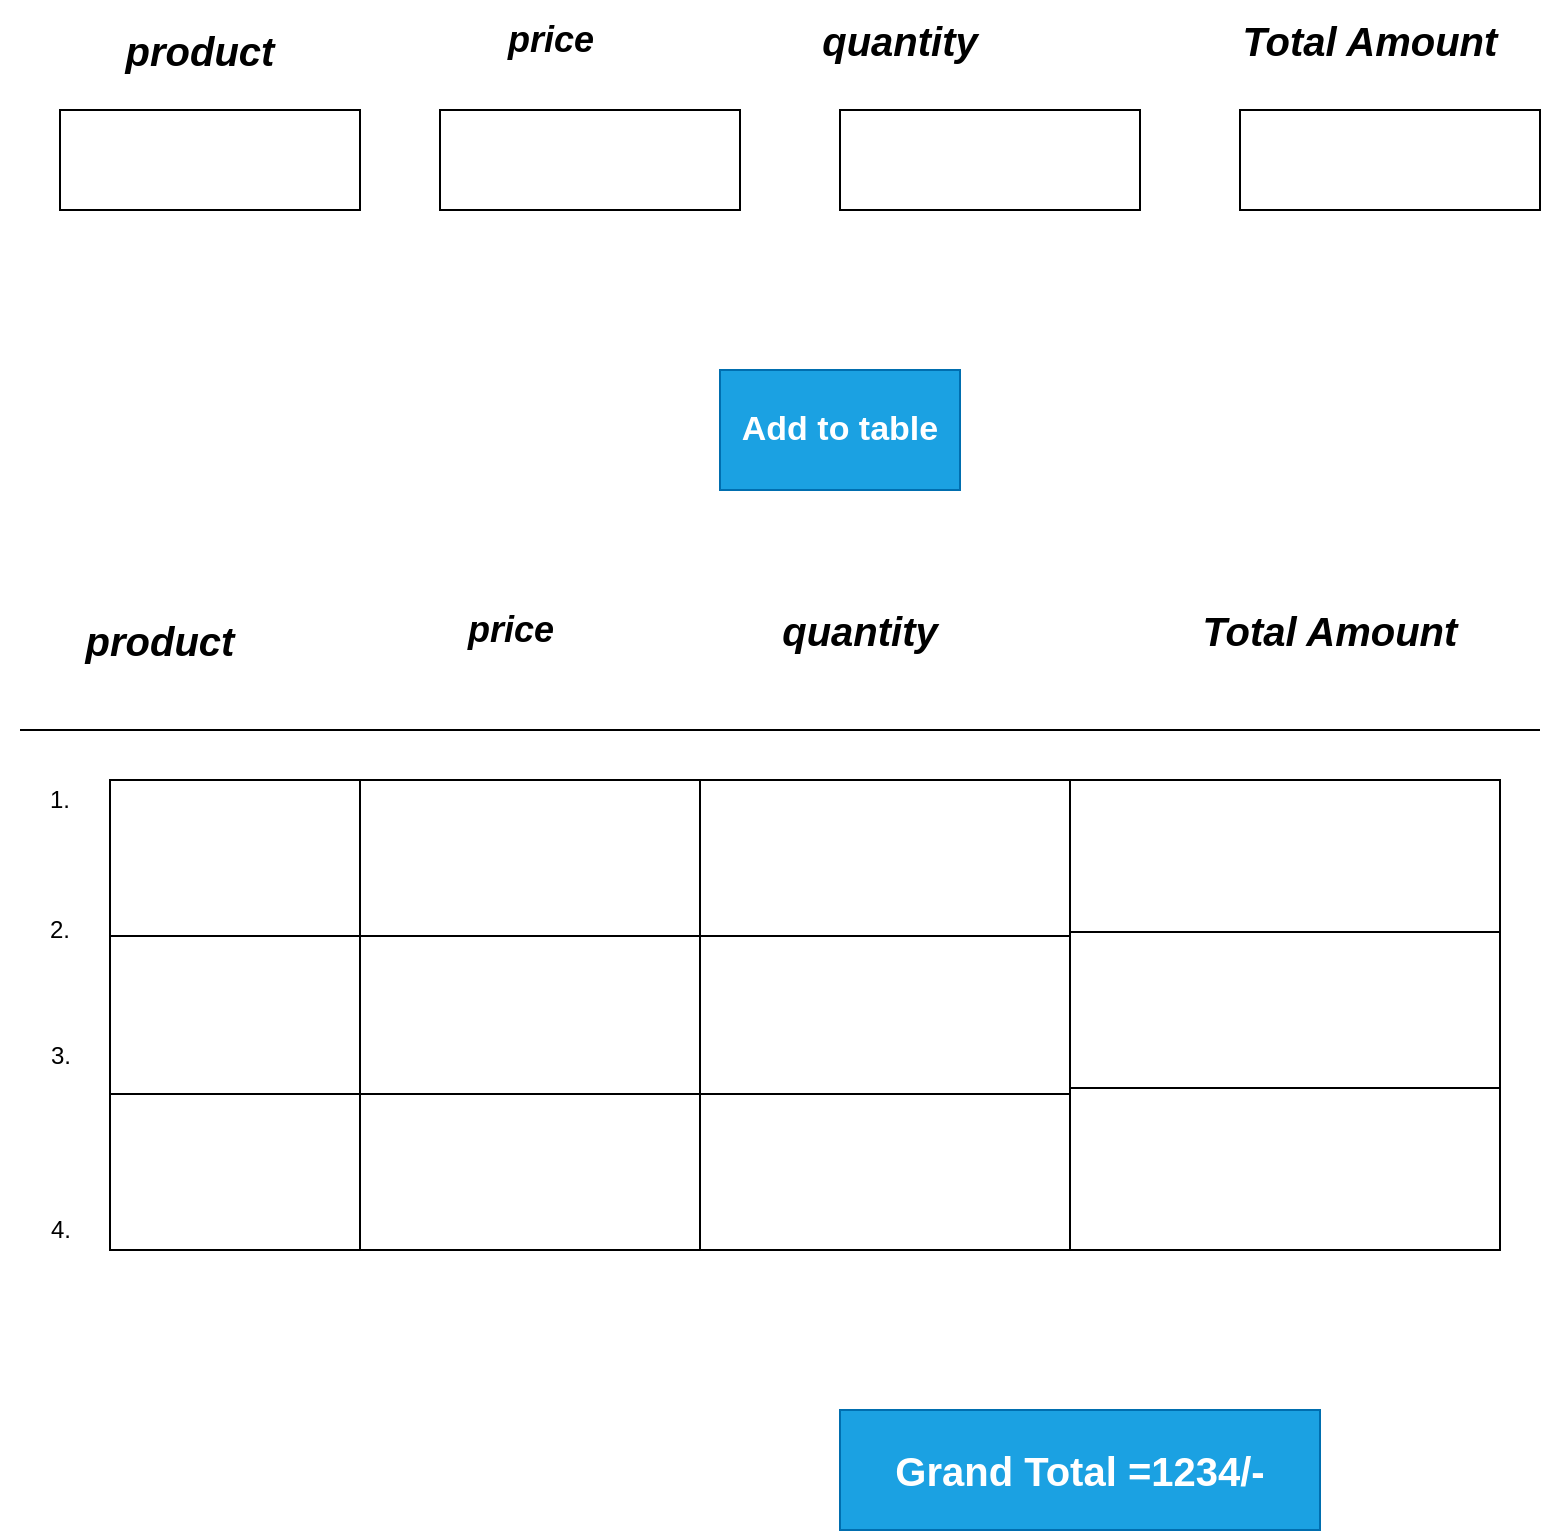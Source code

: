 <mxfile version="27.0.9">
  <diagram name="Page-1" id="cxGQn_AJBZsu-Rfjh0je">
    <mxGraphModel dx="1675" dy="975" grid="1" gridSize="10" guides="1" tooltips="1" connect="1" arrows="1" fold="1" page="1" pageScale="1" pageWidth="850" pageHeight="1100" math="0" shadow="0">
      <root>
        <mxCell id="0" />
        <mxCell id="1" parent="0" />
        <mxCell id="6QOI-_YGZ4mxzyUcx8S3-1" value="" style="rounded=0;whiteSpace=wrap;html=1;" vertex="1" parent="1">
          <mxGeometry x="50" y="110" width="150" height="50" as="geometry" />
        </mxCell>
        <mxCell id="6QOI-_YGZ4mxzyUcx8S3-4" value="" style="rounded=0;whiteSpace=wrap;html=1;" vertex="1" parent="1">
          <mxGeometry x="240" y="110" width="150" height="50" as="geometry" />
        </mxCell>
        <mxCell id="6QOI-_YGZ4mxzyUcx8S3-5" value="" style="rounded=0;whiteSpace=wrap;html=1;" vertex="1" parent="1">
          <mxGeometry x="440" y="110" width="150" height="50" as="geometry" />
        </mxCell>
        <mxCell id="6QOI-_YGZ4mxzyUcx8S3-6" value="" style="rounded=0;whiteSpace=wrap;html=1;" vertex="1" parent="1">
          <mxGeometry x="640" y="110" width="150" height="50" as="geometry" />
        </mxCell>
        <mxCell id="6QOI-_YGZ4mxzyUcx8S3-7" value="&lt;b&gt;&lt;font style=&quot;font-size: 20px;&quot;&gt;&lt;i&gt;product&lt;/i&gt;&lt;/font&gt;&lt;/b&gt;" style="text;html=1;align=center;verticalAlign=middle;whiteSpace=wrap;rounded=0;" vertex="1" parent="1">
          <mxGeometry x="90" y="65" width="60" height="30" as="geometry" />
        </mxCell>
        <mxCell id="6QOI-_YGZ4mxzyUcx8S3-8" value="&lt;b&gt;&lt;font style=&quot;font-size: 18px;&quot;&gt;&lt;i&gt;price&lt;/i&gt;&lt;/font&gt;&lt;/b&gt;" style="text;html=1;align=center;verticalAlign=middle;resizable=0;points=[];autosize=1;strokeColor=none;fillColor=none;" vertex="1" parent="1">
          <mxGeometry x="260" y="55" width="70" height="40" as="geometry" />
        </mxCell>
        <mxCell id="6QOI-_YGZ4mxzyUcx8S3-10" value="&lt;span style=&quot;font-size: 20px;&quot;&gt;&lt;b&gt;&lt;i&gt;quantity&lt;/i&gt;&lt;/b&gt;&lt;/span&gt;" style="text;html=1;align=center;verticalAlign=middle;whiteSpace=wrap;rounded=0;" vertex="1" parent="1">
          <mxGeometry x="440" y="60" width="60" height="30" as="geometry" />
        </mxCell>
        <mxCell id="6QOI-_YGZ4mxzyUcx8S3-14" value="&lt;span style=&quot;font-size: 20px;&quot;&gt;&lt;b&gt;&lt;i&gt;Total Amount&lt;/i&gt;&lt;/b&gt;&lt;/span&gt;" style="text;html=1;align=center;verticalAlign=middle;whiteSpace=wrap;rounded=0;" vertex="1" parent="1">
          <mxGeometry x="640" y="60" width="130" height="30" as="geometry" />
        </mxCell>
        <mxCell id="6QOI-_YGZ4mxzyUcx8S3-16" value="&lt;b&gt;&lt;font style=&quot;font-size: 17px;&quot;&gt;Add to table&lt;/font&gt;&lt;/b&gt;" style="rounded=0;whiteSpace=wrap;html=1;fillColor=#1ba1e2;fontColor=#ffffff;strokeColor=#006EAF;" vertex="1" parent="1">
          <mxGeometry x="380" y="240" width="120" height="60" as="geometry" />
        </mxCell>
        <mxCell id="6QOI-_YGZ4mxzyUcx8S3-19" value="" style="endArrow=none;html=1;rounded=0;" edge="1" parent="1">
          <mxGeometry width="50" height="50" relative="1" as="geometry">
            <mxPoint x="30" y="420" as="sourcePoint" />
            <mxPoint x="790" y="420" as="targetPoint" />
          </mxGeometry>
        </mxCell>
        <mxCell id="6QOI-_YGZ4mxzyUcx8S3-23" value="&lt;b&gt;&lt;font style=&quot;font-size: 20px;&quot;&gt;&lt;i&gt;product&lt;/i&gt;&lt;/font&gt;&lt;/b&gt;" style="text;html=1;align=center;verticalAlign=middle;whiteSpace=wrap;rounded=0;" vertex="1" parent="1">
          <mxGeometry x="70" y="360" width="60" height="30" as="geometry" />
        </mxCell>
        <mxCell id="6QOI-_YGZ4mxzyUcx8S3-24" value="&lt;b&gt;&lt;font style=&quot;font-size: 18px;&quot;&gt;&lt;i&gt;price&lt;/i&gt;&lt;/font&gt;&lt;/b&gt;" style="text;html=1;align=center;verticalAlign=middle;resizable=0;points=[];autosize=1;strokeColor=none;fillColor=none;" vertex="1" parent="1">
          <mxGeometry x="240" y="350" width="70" height="40" as="geometry" />
        </mxCell>
        <mxCell id="6QOI-_YGZ4mxzyUcx8S3-25" value="&lt;span style=&quot;font-size: 20px;&quot;&gt;&lt;b&gt;&lt;i&gt;quantity&lt;/i&gt;&lt;/b&gt;&lt;/span&gt;" style="text;html=1;align=center;verticalAlign=middle;whiteSpace=wrap;rounded=0;" vertex="1" parent="1">
          <mxGeometry x="420" y="355" width="60" height="30" as="geometry" />
        </mxCell>
        <mxCell id="6QOI-_YGZ4mxzyUcx8S3-26" value="&lt;span style=&quot;font-size: 20px;&quot;&gt;&lt;b&gt;&lt;i&gt;Total Amount&lt;/i&gt;&lt;/b&gt;&lt;/span&gt;" style="text;html=1;align=center;verticalAlign=middle;whiteSpace=wrap;rounded=0;" vertex="1" parent="1">
          <mxGeometry x="620" y="355" width="130" height="30" as="geometry" />
        </mxCell>
        <mxCell id="6QOI-_YGZ4mxzyUcx8S3-27" value="1." style="text;html=1;align=center;verticalAlign=middle;whiteSpace=wrap;rounded=0;" vertex="1" parent="1">
          <mxGeometry x="20" y="440" width="60" height="30" as="geometry" />
        </mxCell>
        <mxCell id="6QOI-_YGZ4mxzyUcx8S3-29" value="2." style="text;html=1;align=center;verticalAlign=middle;whiteSpace=wrap;rounded=0;" vertex="1" parent="1">
          <mxGeometry x="20" y="505" width="60" height="30" as="geometry" />
        </mxCell>
        <mxCell id="6QOI-_YGZ4mxzyUcx8S3-30" value="3." style="text;html=1;align=center;verticalAlign=middle;resizable=0;points=[];autosize=1;strokeColor=none;fillColor=none;" vertex="1" parent="1">
          <mxGeometry x="35" y="568" width="30" height="30" as="geometry" />
        </mxCell>
        <mxCell id="6QOI-_YGZ4mxzyUcx8S3-31" value="4." style="text;html=1;align=center;verticalAlign=middle;resizable=0;points=[];autosize=1;strokeColor=none;fillColor=none;" vertex="1" parent="1">
          <mxGeometry x="35" y="655" width="30" height="30" as="geometry" />
        </mxCell>
        <mxCell id="6QOI-_YGZ4mxzyUcx8S3-32" value="&lt;b&gt;&lt;font style=&quot;font-size: 20px;&quot;&gt;Grand Total =1234/-&lt;/font&gt;&lt;/b&gt;" style="rounded=0;whiteSpace=wrap;html=1;fillColor=#1ba1e2;fontColor=#ffffff;strokeColor=#006EAF;" vertex="1" parent="1">
          <mxGeometry x="440" y="760" width="240" height="60" as="geometry" />
        </mxCell>
        <mxCell id="6QOI-_YGZ4mxzyUcx8S3-71" value="" style="shape=table;startSize=0;container=1;collapsible=0;childLayout=tableLayout;fontSize=16;" vertex="1" parent="1">
          <mxGeometry x="210" y="445" width="560" height="235" as="geometry" />
        </mxCell>
        <mxCell id="6QOI-_YGZ4mxzyUcx8S3-72" value="" style="shape=tableRow;horizontal=0;startSize=0;swimlaneHead=0;swimlaneBody=0;strokeColor=inherit;top=0;left=0;bottom=0;right=0;collapsible=0;dropTarget=0;fillColor=none;points=[[0,0.5],[1,0.5]];portConstraint=eastwest;fontSize=16;" vertex="1" parent="6QOI-_YGZ4mxzyUcx8S3-71">
          <mxGeometry width="560" height="76" as="geometry" />
        </mxCell>
        <mxCell id="6QOI-_YGZ4mxzyUcx8S3-73" value="" style="shape=partialRectangle;html=1;whiteSpace=wrap;connectable=0;strokeColor=inherit;overflow=hidden;fillColor=none;top=0;left=0;bottom=0;right=0;pointerEvents=1;fontSize=16;" vertex="1" parent="6QOI-_YGZ4mxzyUcx8S3-72">
          <mxGeometry width="146" height="76" as="geometry">
            <mxRectangle width="146" height="76" as="alternateBounds" />
          </mxGeometry>
        </mxCell>
        <mxCell id="6QOI-_YGZ4mxzyUcx8S3-74" value="" style="shape=partialRectangle;html=1;whiteSpace=wrap;connectable=0;strokeColor=inherit;overflow=hidden;fillColor=none;top=0;left=0;bottom=0;right=0;pointerEvents=1;fontSize=16;" vertex="1" parent="6QOI-_YGZ4mxzyUcx8S3-72">
          <mxGeometry x="146" width="198" height="76" as="geometry">
            <mxRectangle width="198" height="76" as="alternateBounds" />
          </mxGeometry>
        </mxCell>
        <mxCell id="6QOI-_YGZ4mxzyUcx8S3-75" value="" style="shape=partialRectangle;html=1;whiteSpace=wrap;connectable=0;strokeColor=inherit;overflow=hidden;fillColor=none;top=0;left=0;bottom=0;right=0;pointerEvents=1;fontSize=16;" vertex="1" parent="6QOI-_YGZ4mxzyUcx8S3-72">
          <mxGeometry x="344" width="216" height="76" as="geometry">
            <mxRectangle width="216" height="76" as="alternateBounds" />
          </mxGeometry>
        </mxCell>
        <mxCell id="6QOI-_YGZ4mxzyUcx8S3-76" value="" style="shape=tableRow;horizontal=0;startSize=0;swimlaneHead=0;swimlaneBody=0;strokeColor=inherit;top=0;left=0;bottom=0;right=0;collapsible=0;dropTarget=0;fillColor=none;points=[[0,0.5],[1,0.5]];portConstraint=eastwest;fontSize=16;" vertex="1" parent="6QOI-_YGZ4mxzyUcx8S3-71">
          <mxGeometry y="76" width="560" height="78" as="geometry" />
        </mxCell>
        <mxCell id="6QOI-_YGZ4mxzyUcx8S3-77" value="" style="shape=partialRectangle;html=1;whiteSpace=wrap;connectable=0;strokeColor=inherit;overflow=hidden;fillColor=none;top=0;left=0;bottom=0;right=0;pointerEvents=1;fontSize=16;" vertex="1" parent="6QOI-_YGZ4mxzyUcx8S3-76">
          <mxGeometry width="146" height="78" as="geometry">
            <mxRectangle width="146" height="78" as="alternateBounds" />
          </mxGeometry>
        </mxCell>
        <mxCell id="6QOI-_YGZ4mxzyUcx8S3-78" value="" style="shape=partialRectangle;html=1;whiteSpace=wrap;connectable=0;strokeColor=inherit;overflow=hidden;fillColor=none;top=0;left=0;bottom=0;right=0;pointerEvents=1;fontSize=16;" vertex="1" parent="6QOI-_YGZ4mxzyUcx8S3-76">
          <mxGeometry x="146" width="198" height="78" as="geometry">
            <mxRectangle width="198" height="78" as="alternateBounds" />
          </mxGeometry>
        </mxCell>
        <mxCell id="6QOI-_YGZ4mxzyUcx8S3-79" value="" style="shape=partialRectangle;html=1;whiteSpace=wrap;connectable=0;strokeColor=inherit;overflow=hidden;fillColor=none;top=0;left=0;bottom=0;right=0;pointerEvents=1;fontSize=16;" vertex="1" parent="6QOI-_YGZ4mxzyUcx8S3-76">
          <mxGeometry x="344" width="216" height="78" as="geometry">
            <mxRectangle width="216" height="78" as="alternateBounds" />
          </mxGeometry>
        </mxCell>
        <mxCell id="6QOI-_YGZ4mxzyUcx8S3-80" value="" style="shape=tableRow;horizontal=0;startSize=0;swimlaneHead=0;swimlaneBody=0;strokeColor=inherit;top=0;left=0;bottom=0;right=0;collapsible=0;dropTarget=0;fillColor=none;points=[[0,0.5],[1,0.5]];portConstraint=eastwest;fontSize=16;" vertex="1" parent="6QOI-_YGZ4mxzyUcx8S3-71">
          <mxGeometry y="154" width="560" height="81" as="geometry" />
        </mxCell>
        <mxCell id="6QOI-_YGZ4mxzyUcx8S3-81" value="" style="shape=partialRectangle;html=1;whiteSpace=wrap;connectable=0;strokeColor=inherit;overflow=hidden;fillColor=none;top=0;left=0;bottom=0;right=0;pointerEvents=1;fontSize=16;" vertex="1" parent="6QOI-_YGZ4mxzyUcx8S3-80">
          <mxGeometry width="146" height="81" as="geometry">
            <mxRectangle width="146" height="81" as="alternateBounds" />
          </mxGeometry>
        </mxCell>
        <mxCell id="6QOI-_YGZ4mxzyUcx8S3-82" value="" style="shape=partialRectangle;html=1;whiteSpace=wrap;connectable=0;strokeColor=inherit;overflow=hidden;fillColor=none;top=0;left=0;bottom=0;right=0;pointerEvents=1;fontSize=16;" vertex="1" parent="6QOI-_YGZ4mxzyUcx8S3-80">
          <mxGeometry x="146" width="198" height="81" as="geometry">
            <mxRectangle width="198" height="81" as="alternateBounds" />
          </mxGeometry>
        </mxCell>
        <mxCell id="6QOI-_YGZ4mxzyUcx8S3-83" value="" style="shape=partialRectangle;html=1;whiteSpace=wrap;connectable=0;strokeColor=inherit;overflow=hidden;fillColor=none;top=0;left=0;bottom=0;right=0;pointerEvents=1;fontSize=16;" vertex="1" parent="6QOI-_YGZ4mxzyUcx8S3-80">
          <mxGeometry x="344" width="216" height="81" as="geometry">
            <mxRectangle width="216" height="81" as="alternateBounds" />
          </mxGeometry>
        </mxCell>
        <mxCell id="6QOI-_YGZ4mxzyUcx8S3-58" value="" style="shape=table;startSize=0;container=1;collapsible=0;childLayout=tableLayout;fontSize=16;" vertex="1" parent="1">
          <mxGeometry x="75" y="445" width="480" height="235" as="geometry" />
        </mxCell>
        <mxCell id="6QOI-_YGZ4mxzyUcx8S3-59" value="" style="shape=tableRow;horizontal=0;startSize=0;swimlaneHead=0;swimlaneBody=0;strokeColor=inherit;top=0;left=0;bottom=0;right=0;collapsible=0;dropTarget=0;fillColor=none;points=[[0,0.5],[1,0.5]];portConstraint=eastwest;fontSize=16;" vertex="1" parent="6QOI-_YGZ4mxzyUcx8S3-58">
          <mxGeometry width="480" height="78" as="geometry" />
        </mxCell>
        <mxCell id="6QOI-_YGZ4mxzyUcx8S3-60" value="" style="shape=partialRectangle;html=1;whiteSpace=wrap;connectable=0;strokeColor=inherit;overflow=hidden;fillColor=none;top=0;left=0;bottom=0;right=0;pointerEvents=1;fontSize=16;" vertex="1" parent="6QOI-_YGZ4mxzyUcx8S3-59">
          <mxGeometry width="125" height="78" as="geometry">
            <mxRectangle width="125" height="78" as="alternateBounds" />
          </mxGeometry>
        </mxCell>
        <mxCell id="6QOI-_YGZ4mxzyUcx8S3-61" value="" style="shape=partialRectangle;html=1;whiteSpace=wrap;connectable=0;strokeColor=inherit;overflow=hidden;fillColor=none;top=0;left=0;bottom=0;right=0;pointerEvents=1;fontSize=16;" vertex="1" parent="6QOI-_YGZ4mxzyUcx8S3-59">
          <mxGeometry x="125" width="170" height="78" as="geometry">
            <mxRectangle width="170" height="78" as="alternateBounds" />
          </mxGeometry>
        </mxCell>
        <mxCell id="6QOI-_YGZ4mxzyUcx8S3-62" value="" style="shape=partialRectangle;html=1;whiteSpace=wrap;connectable=0;strokeColor=inherit;overflow=hidden;fillColor=none;top=0;left=0;bottom=0;right=0;pointerEvents=1;fontSize=16;" vertex="1" parent="6QOI-_YGZ4mxzyUcx8S3-59">
          <mxGeometry x="295" width="185" height="78" as="geometry">
            <mxRectangle width="185" height="78" as="alternateBounds" />
          </mxGeometry>
        </mxCell>
        <mxCell id="6QOI-_YGZ4mxzyUcx8S3-63" value="" style="shape=tableRow;horizontal=0;startSize=0;swimlaneHead=0;swimlaneBody=0;strokeColor=inherit;top=0;left=0;bottom=0;right=0;collapsible=0;dropTarget=0;fillColor=none;points=[[0,0.5],[1,0.5]];portConstraint=eastwest;fontSize=16;" vertex="1" parent="6QOI-_YGZ4mxzyUcx8S3-58">
          <mxGeometry y="78" width="480" height="79" as="geometry" />
        </mxCell>
        <mxCell id="6QOI-_YGZ4mxzyUcx8S3-64" value="" style="shape=partialRectangle;html=1;whiteSpace=wrap;connectable=0;strokeColor=inherit;overflow=hidden;fillColor=none;top=0;left=0;bottom=0;right=0;pointerEvents=1;fontSize=16;" vertex="1" parent="6QOI-_YGZ4mxzyUcx8S3-63">
          <mxGeometry width="125" height="79" as="geometry">
            <mxRectangle width="125" height="79" as="alternateBounds" />
          </mxGeometry>
        </mxCell>
        <mxCell id="6QOI-_YGZ4mxzyUcx8S3-65" value="" style="shape=partialRectangle;html=1;whiteSpace=wrap;connectable=0;strokeColor=inherit;overflow=hidden;fillColor=none;top=0;left=0;bottom=0;right=0;pointerEvents=1;fontSize=16;" vertex="1" parent="6QOI-_YGZ4mxzyUcx8S3-63">
          <mxGeometry x="125" width="170" height="79" as="geometry">
            <mxRectangle width="170" height="79" as="alternateBounds" />
          </mxGeometry>
        </mxCell>
        <mxCell id="6QOI-_YGZ4mxzyUcx8S3-66" value="" style="shape=partialRectangle;html=1;whiteSpace=wrap;connectable=0;strokeColor=inherit;overflow=hidden;fillColor=none;top=0;left=0;bottom=0;right=0;pointerEvents=1;fontSize=16;" vertex="1" parent="6QOI-_YGZ4mxzyUcx8S3-63">
          <mxGeometry x="295" width="185" height="79" as="geometry">
            <mxRectangle width="185" height="79" as="alternateBounds" />
          </mxGeometry>
        </mxCell>
        <mxCell id="6QOI-_YGZ4mxzyUcx8S3-67" value="" style="shape=tableRow;horizontal=0;startSize=0;swimlaneHead=0;swimlaneBody=0;strokeColor=inherit;top=0;left=0;bottom=0;right=0;collapsible=0;dropTarget=0;fillColor=none;points=[[0,0.5],[1,0.5]];portConstraint=eastwest;fontSize=16;" vertex="1" parent="6QOI-_YGZ4mxzyUcx8S3-58">
          <mxGeometry y="157" width="480" height="78" as="geometry" />
        </mxCell>
        <mxCell id="6QOI-_YGZ4mxzyUcx8S3-68" value="" style="shape=partialRectangle;html=1;whiteSpace=wrap;connectable=0;strokeColor=inherit;overflow=hidden;fillColor=none;top=0;left=0;bottom=0;right=0;pointerEvents=1;fontSize=16;" vertex="1" parent="6QOI-_YGZ4mxzyUcx8S3-67">
          <mxGeometry width="125" height="78" as="geometry">
            <mxRectangle width="125" height="78" as="alternateBounds" />
          </mxGeometry>
        </mxCell>
        <mxCell id="6QOI-_YGZ4mxzyUcx8S3-69" value="" style="shape=partialRectangle;html=1;whiteSpace=wrap;connectable=0;strokeColor=inherit;overflow=hidden;fillColor=none;top=0;left=0;bottom=0;right=0;pointerEvents=1;fontSize=16;" vertex="1" parent="6QOI-_YGZ4mxzyUcx8S3-67">
          <mxGeometry x="125" width="170" height="78" as="geometry">
            <mxRectangle width="170" height="78" as="alternateBounds" />
          </mxGeometry>
        </mxCell>
        <mxCell id="6QOI-_YGZ4mxzyUcx8S3-70" value="" style="shape=partialRectangle;html=1;whiteSpace=wrap;connectable=0;strokeColor=inherit;overflow=hidden;fillColor=none;top=0;left=0;bottom=0;right=0;pointerEvents=1;fontSize=16;" vertex="1" parent="6QOI-_YGZ4mxzyUcx8S3-67">
          <mxGeometry x="295" width="185" height="78" as="geometry">
            <mxRectangle width="185" height="78" as="alternateBounds" />
          </mxGeometry>
        </mxCell>
      </root>
    </mxGraphModel>
  </diagram>
</mxfile>
